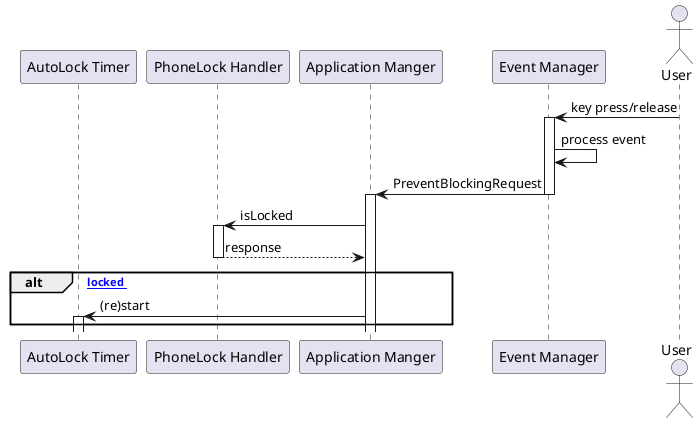 @startuml

participant "AutoLock Timer" as timer
participant "PhoneLock Handler" as lock
participant "Application Manger" as apm
participant "Event Manager" as evnt
actor "User" as user

user -> evnt : key press/release
activate evnt
evnt->evnt : process event
evnt->apm : PreventBlockingRequest
deactivate evnt
activate apm

apm->lock : isLocked
activate lock
lock-->apm : response
deactivate lock

alt [ Not locked ]
apm -> timer : (re)start
activate timer
end

@enduml
